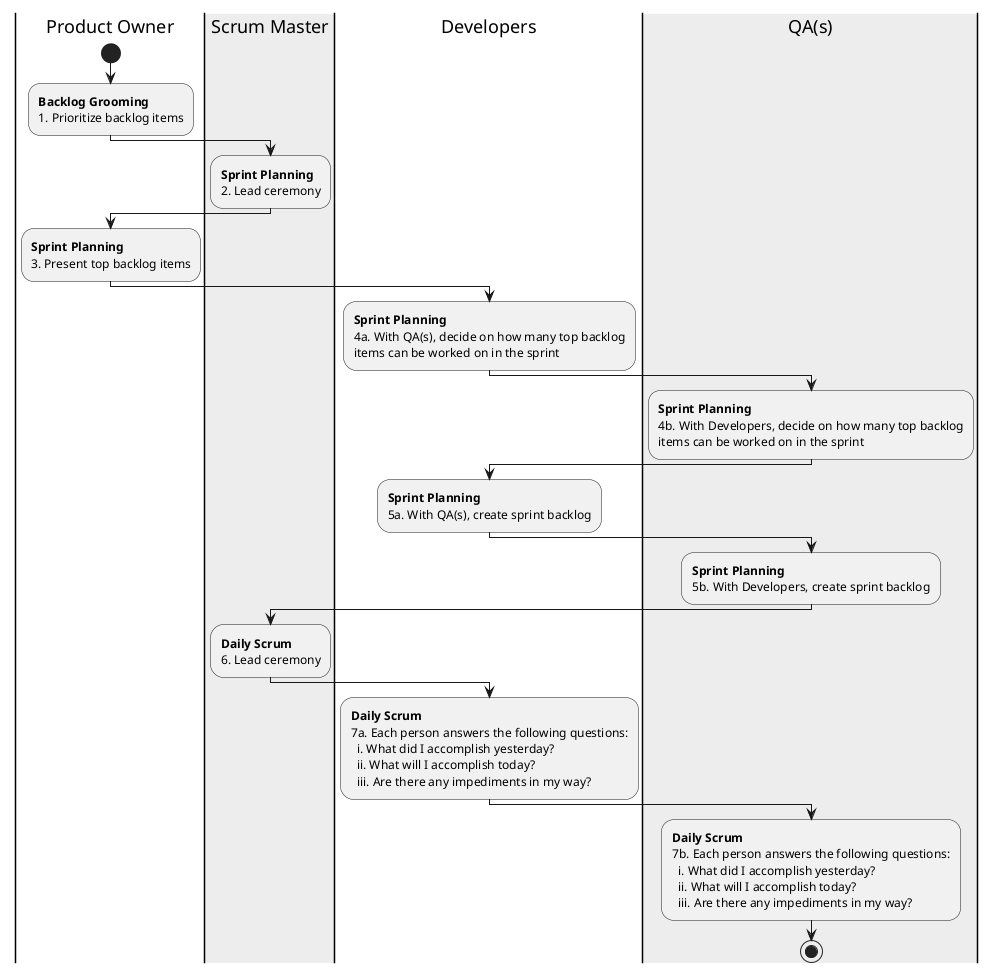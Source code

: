@startuml RoleBasedSdlc

skinparam monochrome true
skinparam Shadowing false

|Product Owner|
start
:**Backlog Grooming**
1. Prioritize backlog items;

|#AntiqueWhite|Scrum Master|
:**Sprint Planning**
2. Lead ceremony;

|Product Owner|
:**Sprint Planning**
3. Present top backlog items;

|Developers|
:**Sprint Planning**
4a. With QA(s), decide on how many top backlog
items can be worked on in the sprint;

|#AntiqueWhite|QA(s)|
:**Sprint Planning**
4b. With Developers, decide on how many top backlog
items can be worked on in the sprint;

|Developers|
:**Sprint Planning**
5a. With QA(s), create sprint backlog;

|QA(s)|
:**Sprint Planning**
5b. With Developers, create sprint backlog;

|Scrum Master|
:**Daily Scrum**
6. Lead ceremony;

|Developers|
:**Daily Scrum**
7a. Each person answers the following questions:
  i. What did I accomplish yesterday?
  ii. What will I accomplish today?
  iii. Are there any impediments in my way?;

|QA(s)|
:**Daily Scrum**
7b. Each person answers the following questions:
  i. What did I accomplish yesterday?
  ii. What will I accomplish today?
  iii. Are there any impediments in my way?;


stop

@enduml